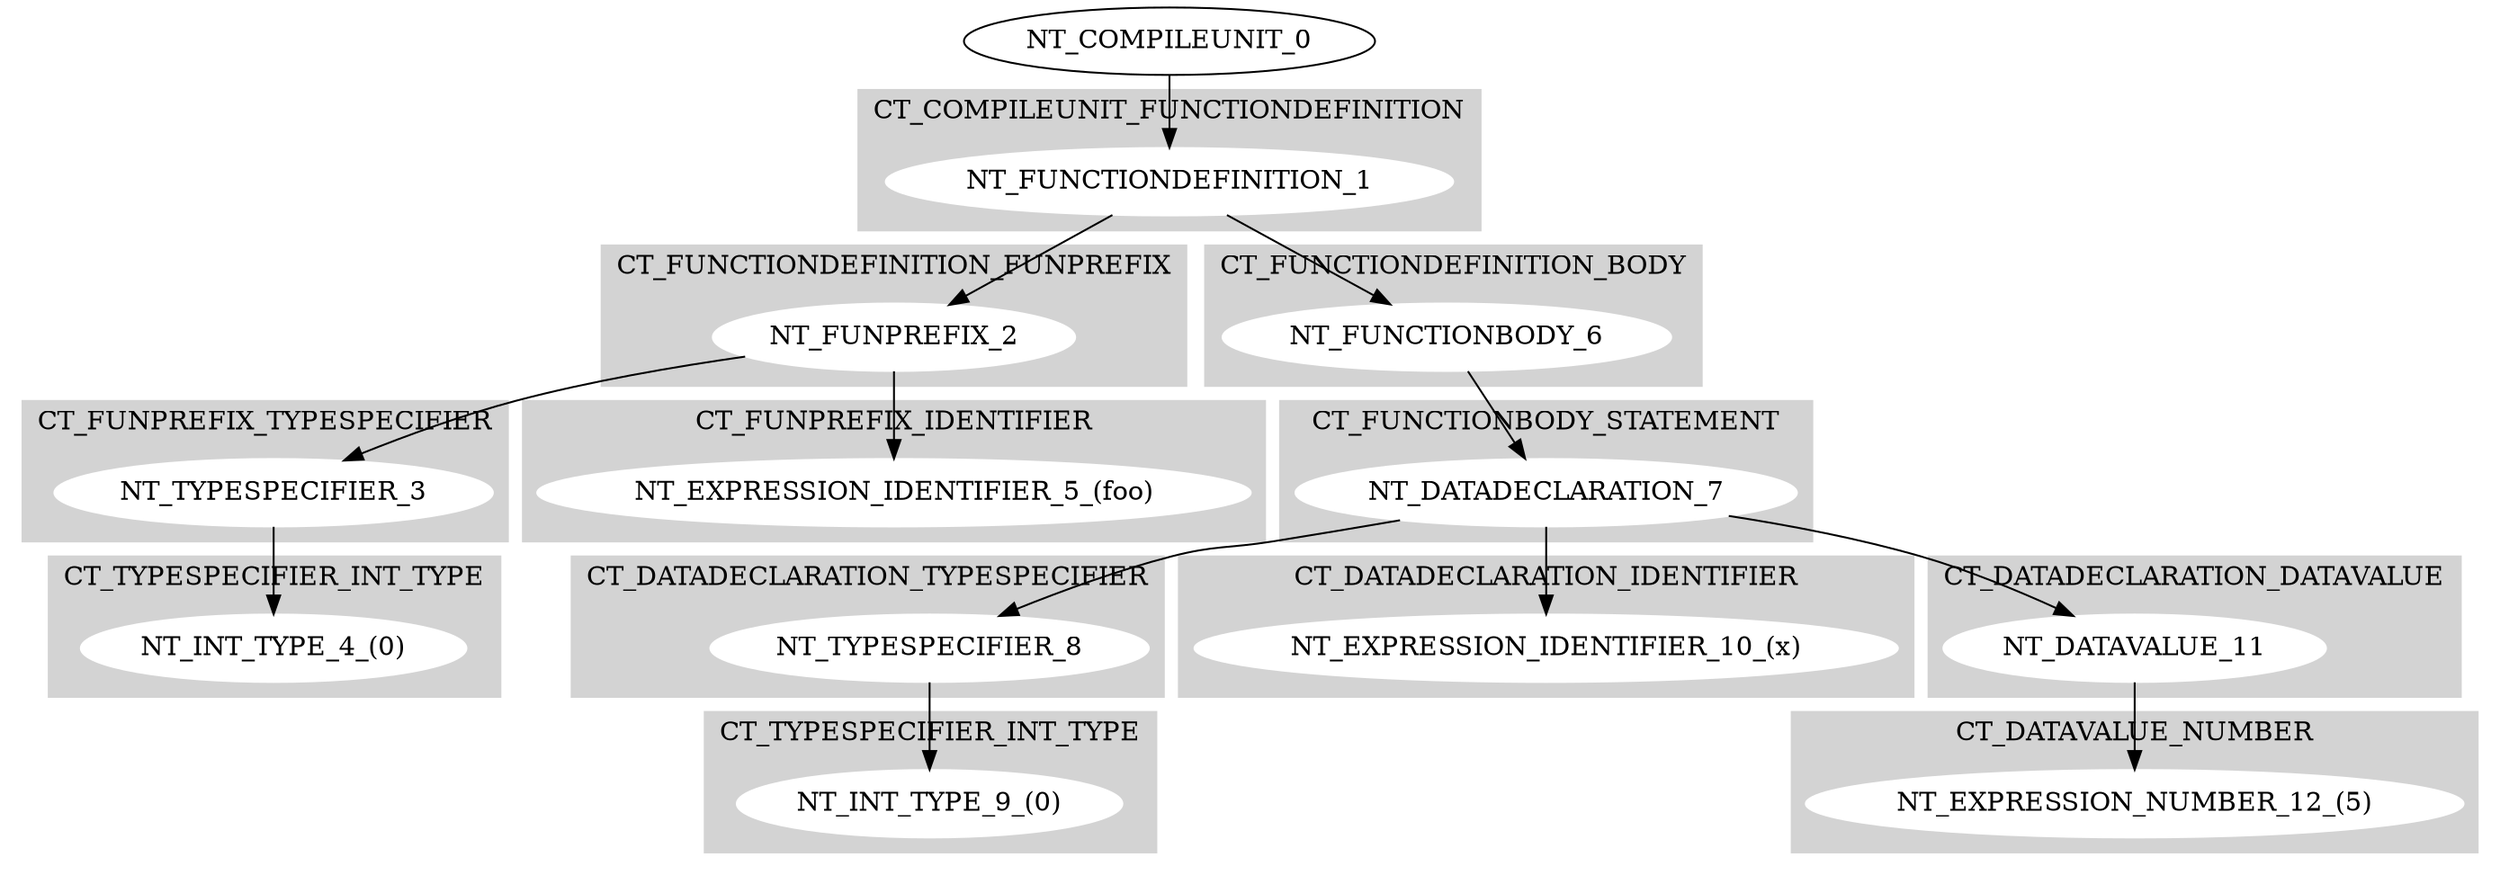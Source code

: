 digraph {
	subgraph cluster0{
		node [style=filled,color=white];
		style=filled;
		color=lightgrey;
		"NT_FUNCTIOΝDEFINITION_1";
		label=CT_COMPILEUNIT_FUNCTIONDEFINITION;
	}
	subgraph cluster1{
		node [style=filled,color=white];
		style=filled;
		color=lightgrey;
		"NT_FUNPREFIX_2";
		label=CT_FUNCTIONDEFINITION_FUNPREFIX;
	}
	subgraph cluster2{
		node [style=filled,color=white];
		style=filled;
		color=lightgrey;
		"NT_FUNCTIONBODY_6";
		label=CT_FUNCTIONDEFINITION_BODY;
	}
	subgraph cluster3{
		node [style=filled,color=white];
		style=filled;
		color=lightgrey;
		"NT_TYPESPECIFIER_3";
		label=CT_FUNPREFIX_TYPESPECIFIER;
	}
	subgraph cluster4{
		node [style=filled,color=white];
		style=filled;
		color=lightgrey;
		"NT_EXPRESSION_IDENTIFIER_5_(foo)";
		label=CT_FUNPREFIX_IDENTIFIER;
	}
	subgraph cluster5{
		node [style=filled,color=white];
		style=filled;
		color=lightgrey;
		"NT_INT_TYPE_4_(0)";
		label=CT_TYPESPECIFIER_INT_TYPE;
	}
"NT_TYPESPECIFIER_3"->"NT_INT_TYPE_4_(0)"
"NT_FUNPREFIX_2"->"NT_TYPESPECIFIER_3"
"NT_FUNPREFIX_2"->"NT_EXPRESSION_IDENTIFIER_5_(foo)"
"NT_FUNCTIOΝDEFINITION_1"->"NT_FUNPREFIX_2"
	subgraph cluster6{
		node [style=filled,color=white];
		style=filled;
		color=lightgrey;
		"NT_DATADECLARATION_7";
		label=CT_FUNCTIONBODY_STATEMENT;
	}
	subgraph cluster7{
		node [style=filled,color=white];
		style=filled;
		color=lightgrey;
		"NT_TYPESPECIFIER_8";
		label=CT_DATADECLARATION_TYPESPECIFIER;
	}
	subgraph cluster8{
		node [style=filled,color=white];
		style=filled;
		color=lightgrey;
		"NT_EXPRESSION_IDENTIFIER_10_(x)";
		label=CT_DATADECLARATION_IDENTIFIER;
	}
	subgraph cluster9{
		node [style=filled,color=white];
		style=filled;
		color=lightgrey;
		"NT_DATAVALUE_11";
		label=CT_DATADECLARATION_DATAVALUE;
	}
	subgraph cluster10{
		node [style=filled,color=white];
		style=filled;
		color=lightgrey;
		"NT_INT_TYPE_9_(0)";
		label=CT_TYPESPECIFIER_INT_TYPE;
	}
"NT_TYPESPECIFIER_8"->"NT_INT_TYPE_9_(0)"
"NT_DATADECLARATION_7"->"NT_TYPESPECIFIER_8"
"NT_DATADECLARATION_7"->"NT_EXPRESSION_IDENTIFIER_10_(x)"
	subgraph cluster11{
		node [style=filled,color=white];
		style=filled;
		color=lightgrey;
		"NT_EXPRESSION_NUMBER_12_(5)";
		label=CT_DATAVALUE_NUMBER;
	}
"NT_DATAVALUE_11"->"NT_EXPRESSION_NUMBER_12_(5)"
"NT_DATADECLARATION_7"->"NT_DATAVALUE_11"
"NT_FUNCTIONBODY_6"->"NT_DATADECLARATION_7"
"NT_FUNCTIOΝDEFINITION_1"->"NT_FUNCTIONBODY_6"
"NT_COMPILEUNIT_0"->"NT_FUNCTIOΝDEFINITION_1"
}
